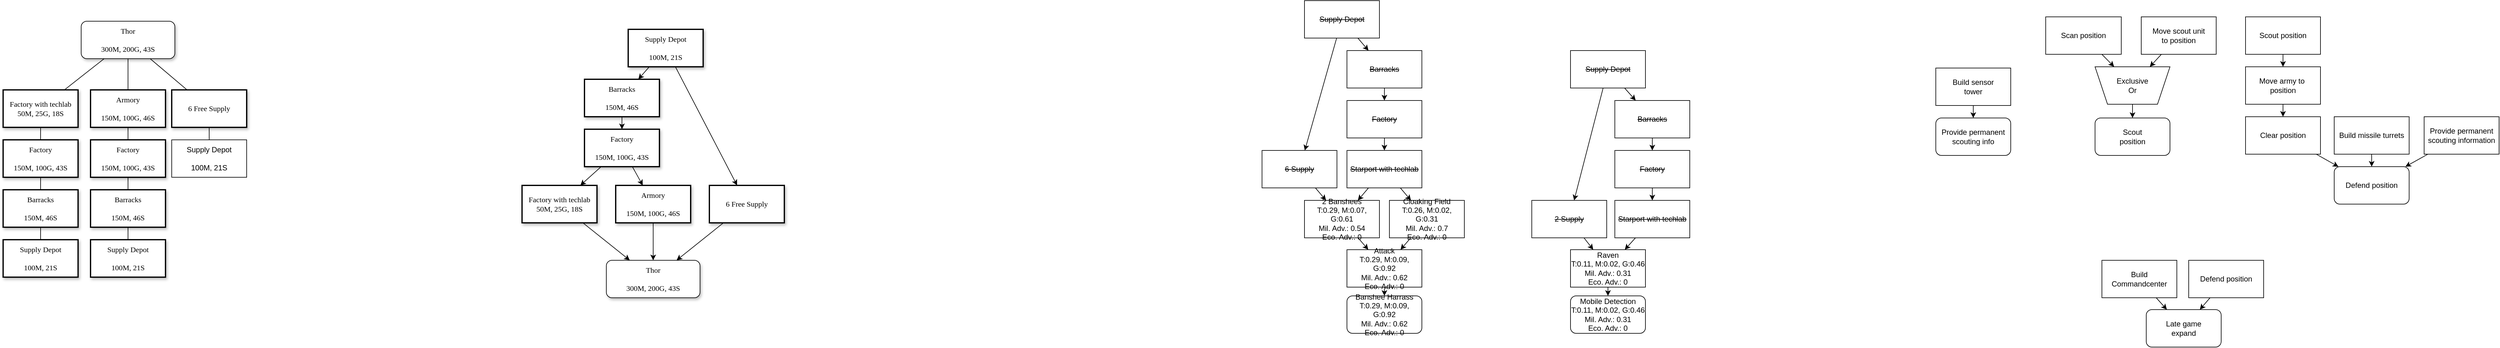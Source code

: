 <mxfile version="23.1.2" type="github">
  <diagram name="Page-1" id="10a91c8b-09ff-31b1-d368-03940ed4cc9e">
    <mxGraphModel dx="1195" dy="645" grid="0" gridSize="10" guides="1" tooltips="1" connect="1" arrows="1" fold="1" page="1" pageScale="1" pageWidth="1100" pageHeight="850" background="none" math="0" shadow="0">
      <root>
        <mxCell id="0" />
        <mxCell id="1" parent="0" />
        <mxCell id="62893188c0fa7362-1" value="&lt;div&gt;Thor&lt;/div&gt;&lt;div&gt;&lt;br&gt;&lt;/div&gt;300M, 200G, 43S" style="whiteSpace=wrap;html=1;rounded=1;shadow=1;labelBackgroundColor=none;strokeWidth=1;fontFamily=Verdana;fontSize=12;align=center;" parent="1" vertex="1">
          <mxGeometry x="435" y="80" width="150" height="60" as="geometry" />
        </mxCell>
        <mxCell id="62893188c0fa7362-10" value="6 Free Supply" style="whiteSpace=wrap;html=1;rounded=0;shadow=1;labelBackgroundColor=none;strokeWidth=2;fontFamily=Verdana;fontSize=12;align=center;" parent="1" vertex="1">
          <mxGeometry x="580" y="190" width="120" height="60" as="geometry" />
        </mxCell>
        <mxCell id="C1ZihOrAmyUhl64uDi1q-1" value="" style="endArrow=none;html=1;rounded=0;" parent="1" source="62893188c0fa7362-10" target="62893188c0fa7362-1" edge="1">
          <mxGeometry width="50" height="50" relative="1" as="geometry">
            <mxPoint x="460" y="220" as="sourcePoint" />
            <mxPoint x="510" y="170" as="targetPoint" />
          </mxGeometry>
        </mxCell>
        <mxCell id="C1ZihOrAmyUhl64uDi1q-5" value="&lt;div&gt;Supply Depot&lt;/div&gt;&lt;div&gt;&lt;br&gt;&lt;/div&gt;100M, 21S" style="whiteSpace=wrap;html=1;rounded=0;shadow=1;labelBackgroundColor=none;strokeWidth=2;fontFamily=Verdana;fontSize=12;align=center;" parent="1" vertex="1">
          <mxGeometry x="310" y="430" width="120" height="60" as="geometry" />
        </mxCell>
        <mxCell id="C1ZihOrAmyUhl64uDi1q-6" value="&lt;div&gt;Barracks&lt;/div&gt;&lt;div&gt;&lt;br&gt;&lt;/div&gt;&lt;div&gt;150M, 46S&lt;br&gt;&lt;/div&gt;" style="whiteSpace=wrap;html=1;rounded=0;shadow=1;labelBackgroundColor=none;strokeWidth=2;fontFamily=Verdana;fontSize=12;align=center;" parent="1" vertex="1">
          <mxGeometry x="310" y="350" width="120" height="60" as="geometry" />
        </mxCell>
        <mxCell id="C1ZihOrAmyUhl64uDi1q-7" value="&lt;div&gt;Factory&lt;/div&gt;&lt;div&gt;&lt;br&gt;&lt;/div&gt;&lt;div&gt;150M, 100G, 43S&lt;br&gt;&lt;/div&gt;" style="whiteSpace=wrap;html=1;rounded=0;shadow=1;labelBackgroundColor=none;strokeWidth=2;fontFamily=Verdana;fontSize=12;align=center;" parent="1" vertex="1">
          <mxGeometry x="310" y="270" width="120" height="60" as="geometry" />
        </mxCell>
        <mxCell id="C1ZihOrAmyUhl64uDi1q-9" value="&lt;div&gt;Factory with techlab&lt;/div&gt;&lt;div&gt;50M, 25G, 18S&lt;br&gt;&lt;/div&gt;" style="whiteSpace=wrap;html=1;rounded=0;shadow=1;labelBackgroundColor=none;strokeWidth=2;fontFamily=Verdana;fontSize=12;align=center;" parent="1" vertex="1">
          <mxGeometry x="310" y="190" width="120" height="60" as="geometry" />
        </mxCell>
        <mxCell id="C1ZihOrAmyUhl64uDi1q-11" value="&lt;div&gt;Armory&lt;/div&gt;&lt;div&gt;&lt;br&gt;&lt;/div&gt;150M, 100G, 46S" style="whiteSpace=wrap;html=1;rounded=0;shadow=1;labelBackgroundColor=none;strokeWidth=2;fontFamily=Verdana;fontSize=12;align=center;" parent="1" vertex="1">
          <mxGeometry x="450" y="190" width="120" height="60" as="geometry" />
        </mxCell>
        <mxCell id="C1ZihOrAmyUhl64uDi1q-16" value="" style="endArrow=none;html=1;rounded=0;exitX=0.5;exitY=0;exitDx=0;exitDy=0;" parent="1" source="C1ZihOrAmyUhl64uDi1q-11" target="62893188c0fa7362-1" edge="1">
          <mxGeometry width="50" height="50" relative="1" as="geometry">
            <mxPoint x="580" y="380" as="sourcePoint" />
            <mxPoint x="630" y="330" as="targetPoint" />
          </mxGeometry>
        </mxCell>
        <mxCell id="C1ZihOrAmyUhl64uDi1q-17" value="" style="endArrow=none;html=1;rounded=0;" parent="1" source="C1ZihOrAmyUhl64uDi1q-9" target="62893188c0fa7362-1" edge="1">
          <mxGeometry width="50" height="50" relative="1" as="geometry">
            <mxPoint x="580" y="380" as="sourcePoint" />
            <mxPoint x="630" y="330" as="targetPoint" />
          </mxGeometry>
        </mxCell>
        <mxCell id="C1ZihOrAmyUhl64uDi1q-19" value="" style="endArrow=none;html=1;rounded=0;" parent="1" source="C1ZihOrAmyUhl64uDi1q-5" target="C1ZihOrAmyUhl64uDi1q-6" edge="1">
          <mxGeometry width="50" height="50" relative="1" as="geometry">
            <mxPoint x="900" y="390" as="sourcePoint" />
            <mxPoint x="950" y="340" as="targetPoint" />
          </mxGeometry>
        </mxCell>
        <mxCell id="C1ZihOrAmyUhl64uDi1q-20" value="" style="endArrow=none;html=1;rounded=0;" parent="1" source="C1ZihOrAmyUhl64uDi1q-6" target="C1ZihOrAmyUhl64uDi1q-7" edge="1">
          <mxGeometry width="50" height="50" relative="1" as="geometry">
            <mxPoint x="900" y="380" as="sourcePoint" />
            <mxPoint x="950" y="330" as="targetPoint" />
          </mxGeometry>
        </mxCell>
        <mxCell id="C1ZihOrAmyUhl64uDi1q-21" value="" style="endArrow=none;html=1;rounded=0;" parent="1" source="C1ZihOrAmyUhl64uDi1q-7" target="C1ZihOrAmyUhl64uDi1q-9" edge="1">
          <mxGeometry width="50" height="50" relative="1" as="geometry">
            <mxPoint x="900" y="380" as="sourcePoint" />
            <mxPoint x="950" y="330" as="targetPoint" />
          </mxGeometry>
        </mxCell>
        <mxCell id="C1ZihOrAmyUhl64uDi1q-23" value="" style="endArrow=none;html=1;rounded=0;" parent="1" source="A7K-rB8qZy46v1iFJOV6-15" target="C1ZihOrAmyUhl64uDi1q-11" edge="1">
          <mxGeometry width="50" height="50" relative="1" as="geometry">
            <mxPoint x="510" y="270" as="sourcePoint" />
            <mxPoint x="770" y="330" as="targetPoint" />
          </mxGeometry>
        </mxCell>
        <mxCell id="C1ZihOrAmyUhl64uDi1q-26" value="&lt;div&gt;Supply Depot&lt;/div&gt;&lt;div&gt;&lt;br&gt;&lt;/div&gt;100M, 21S" style="rounded=0;whiteSpace=wrap;html=1;" parent="1" vertex="1">
          <mxGeometry x="580" y="270" width="120" height="60" as="geometry" />
        </mxCell>
        <mxCell id="C1ZihOrAmyUhl64uDi1q-27" value="" style="endArrow=none;html=1;rounded=0;" parent="1" source="C1ZihOrAmyUhl64uDi1q-26" target="62893188c0fa7362-10" edge="1">
          <mxGeometry width="50" height="50" relative="1" as="geometry">
            <mxPoint x="720" y="380" as="sourcePoint" />
            <mxPoint x="770" y="330" as="targetPoint" />
          </mxGeometry>
        </mxCell>
        <mxCell id="A7K-rB8qZy46v1iFJOV6-13" value="&lt;div&gt;Supply Depot&lt;/div&gt;&lt;div&gt;&lt;br&gt;&lt;/div&gt;100M, 21S" style="whiteSpace=wrap;html=1;rounded=0;shadow=1;labelBackgroundColor=none;strokeWidth=2;fontFamily=Verdana;fontSize=12;align=center;" parent="1" vertex="1">
          <mxGeometry x="450" y="430" width="120" height="60" as="geometry" />
        </mxCell>
        <mxCell id="A7K-rB8qZy46v1iFJOV6-14" value="&lt;div&gt;Barracks&lt;/div&gt;&lt;div&gt;&lt;br&gt;&lt;/div&gt;&lt;div&gt;150M, 46S&lt;br&gt;&lt;/div&gt;" style="whiteSpace=wrap;html=1;rounded=0;shadow=1;labelBackgroundColor=none;strokeWidth=2;fontFamily=Verdana;fontSize=12;align=center;" parent="1" vertex="1">
          <mxGeometry x="450" y="350" width="120" height="60" as="geometry" />
        </mxCell>
        <mxCell id="A7K-rB8qZy46v1iFJOV6-15" value="&lt;div&gt;Factory&lt;/div&gt;&lt;div&gt;&lt;br&gt;&lt;/div&gt;&lt;div&gt;150M, 100G, 43S&lt;br&gt;&lt;/div&gt;" style="whiteSpace=wrap;html=1;rounded=0;shadow=1;labelBackgroundColor=none;strokeWidth=2;fontFamily=Verdana;fontSize=12;align=center;" parent="1" vertex="1">
          <mxGeometry x="450" y="270" width="120" height="60" as="geometry" />
        </mxCell>
        <mxCell id="A7K-rB8qZy46v1iFJOV6-16" value="" style="endArrow=none;html=1;rounded=0;" parent="1" source="A7K-rB8qZy46v1iFJOV6-13" target="A7K-rB8qZy46v1iFJOV6-14" edge="1">
          <mxGeometry width="50" height="50" relative="1" as="geometry">
            <mxPoint x="1040" y="410" as="sourcePoint" />
            <mxPoint x="1090" y="360" as="targetPoint" />
          </mxGeometry>
        </mxCell>
        <mxCell id="A7K-rB8qZy46v1iFJOV6-17" value="" style="endArrow=none;html=1;rounded=0;" parent="1" source="A7K-rB8qZy46v1iFJOV6-14" target="A7K-rB8qZy46v1iFJOV6-15" edge="1">
          <mxGeometry width="50" height="50" relative="1" as="geometry">
            <mxPoint x="1040" y="400" as="sourcePoint" />
            <mxPoint x="1090" y="350" as="targetPoint" />
          </mxGeometry>
        </mxCell>
        <mxCell id="7ZLdroMSZNkx4McfxmLf-22" value="&lt;div&gt;Supply Depot&lt;/div&gt;&lt;div&gt;&lt;br&gt;&lt;/div&gt;100M, 21S" style="whiteSpace=wrap;html=1;rounded=0;shadow=1;labelBackgroundColor=none;strokeWidth=2;fontFamily=Verdana;fontSize=12;align=center;" parent="1" vertex="1">
          <mxGeometry x="1311" y="93" width="120" height="60" as="geometry" />
        </mxCell>
        <mxCell id="7ZLdroMSZNkx4McfxmLf-23" value="&lt;div&gt;Barracks&lt;/div&gt;&lt;div&gt;&lt;br&gt;&lt;/div&gt;&lt;div&gt;150M, 46S&lt;br&gt;&lt;/div&gt;" style="whiteSpace=wrap;html=1;rounded=0;shadow=1;labelBackgroundColor=none;strokeWidth=2;fontFamily=Verdana;fontSize=12;align=center;" parent="1" vertex="1">
          <mxGeometry x="1241" y="173" width="120" height="60" as="geometry" />
        </mxCell>
        <mxCell id="7ZLdroMSZNkx4McfxmLf-24" value="&lt;div&gt;Factory&lt;/div&gt;&lt;div&gt;&lt;br&gt;&lt;/div&gt;&lt;div&gt;150M, 100G, 43S&lt;br&gt;&lt;/div&gt;" style="whiteSpace=wrap;html=1;rounded=0;shadow=1;labelBackgroundColor=none;strokeWidth=2;fontFamily=Verdana;fontSize=12;align=center;" parent="1" vertex="1">
          <mxGeometry x="1241" y="253" width="120" height="60" as="geometry" />
        </mxCell>
        <mxCell id="7ZLdroMSZNkx4McfxmLf-25" value="&lt;div&gt;Factory with techlab&lt;/div&gt;&lt;div&gt;50M, 25G, 18S&lt;br&gt;&lt;/div&gt;" style="whiteSpace=wrap;html=1;rounded=0;shadow=1;labelBackgroundColor=none;strokeWidth=2;fontFamily=Verdana;fontSize=12;align=center;" parent="1" vertex="1">
          <mxGeometry x="1141" y="343" width="120" height="60" as="geometry" />
        </mxCell>
        <mxCell id="7ZLdroMSZNkx4McfxmLf-26" value="&lt;div&gt;Armory&lt;/div&gt;&lt;div&gt;&lt;br&gt;&lt;/div&gt;150M, 100G, 46S" style="whiteSpace=wrap;html=1;rounded=0;shadow=1;labelBackgroundColor=none;strokeWidth=2;fontFamily=Verdana;fontSize=12;align=center;" parent="1" vertex="1">
          <mxGeometry x="1291" y="343" width="120" height="60" as="geometry" />
        </mxCell>
        <mxCell id="7ZLdroMSZNkx4McfxmLf-27" value="6 Free Supply" style="whiteSpace=wrap;html=1;rounded=0;shadow=1;labelBackgroundColor=none;strokeWidth=2;fontFamily=Verdana;fontSize=12;align=center;" parent="1" vertex="1">
          <mxGeometry x="1441" y="343" width="120" height="60" as="geometry" />
        </mxCell>
        <mxCell id="7ZLdroMSZNkx4McfxmLf-28" value="&lt;div&gt;Thor&lt;/div&gt;&lt;div&gt;&lt;br&gt;&lt;/div&gt;300M, 200G, 43S" style="whiteSpace=wrap;html=1;rounded=1;shadow=1;labelBackgroundColor=none;strokeWidth=1;fontFamily=Verdana;fontSize=12;align=center;" parent="1" vertex="1">
          <mxGeometry x="1276" y="463" width="150" height="60" as="geometry" />
        </mxCell>
        <mxCell id="7ZLdroMSZNkx4McfxmLf-38" value="" style="endArrow=classic;html=1;rounded=0;" parent="1" source="7ZLdroMSZNkx4McfxmLf-24" target="7ZLdroMSZNkx4McfxmLf-25" edge="1">
          <mxGeometry width="50" height="50" relative="1" as="geometry">
            <mxPoint x="1186" y="345" as="sourcePoint" />
            <mxPoint x="1236" y="295" as="targetPoint" />
          </mxGeometry>
        </mxCell>
        <mxCell id="7ZLdroMSZNkx4McfxmLf-39" value="" style="endArrow=classic;html=1;rounded=0;" parent="1" source="7ZLdroMSZNkx4McfxmLf-24" target="7ZLdroMSZNkx4McfxmLf-26" edge="1">
          <mxGeometry width="50" height="50" relative="1" as="geometry">
            <mxPoint x="1186" y="345" as="sourcePoint" />
            <mxPoint x="1236" y="295" as="targetPoint" />
          </mxGeometry>
        </mxCell>
        <mxCell id="7ZLdroMSZNkx4McfxmLf-40" value="" style="endArrow=classic;html=1;rounded=0;" parent="1" source="7ZLdroMSZNkx4McfxmLf-27" target="7ZLdroMSZNkx4McfxmLf-28" edge="1">
          <mxGeometry width="50" height="50" relative="1" as="geometry">
            <mxPoint x="1186" y="345" as="sourcePoint" />
            <mxPoint x="1236" y="295" as="targetPoint" />
          </mxGeometry>
        </mxCell>
        <mxCell id="7ZLdroMSZNkx4McfxmLf-41" value="" style="endArrow=classic;html=1;rounded=0;" parent="1" source="7ZLdroMSZNkx4McfxmLf-25" target="7ZLdroMSZNkx4McfxmLf-28" edge="1">
          <mxGeometry width="50" height="50" relative="1" as="geometry">
            <mxPoint x="1186" y="345" as="sourcePoint" />
            <mxPoint x="1236" y="295" as="targetPoint" />
          </mxGeometry>
        </mxCell>
        <mxCell id="7ZLdroMSZNkx4McfxmLf-42" value="" style="endArrow=classic;html=1;rounded=0;" parent="1" source="7ZLdroMSZNkx4McfxmLf-26" target="7ZLdroMSZNkx4McfxmLf-28" edge="1">
          <mxGeometry width="50" height="50" relative="1" as="geometry">
            <mxPoint x="1186" y="345" as="sourcePoint" />
            <mxPoint x="1236" y="295" as="targetPoint" />
          </mxGeometry>
        </mxCell>
        <mxCell id="7ZLdroMSZNkx4McfxmLf-43" value="" style="endArrow=classic;html=1;rounded=0;" parent="1" source="7ZLdroMSZNkx4McfxmLf-22" target="7ZLdroMSZNkx4McfxmLf-23" edge="1">
          <mxGeometry width="50" height="50" relative="1" as="geometry">
            <mxPoint x="1186" y="345" as="sourcePoint" />
            <mxPoint x="1236" y="295" as="targetPoint" />
          </mxGeometry>
        </mxCell>
        <mxCell id="7ZLdroMSZNkx4McfxmLf-44" value="" style="endArrow=classic;html=1;rounded=0;" parent="1" source="7ZLdroMSZNkx4McfxmLf-22" target="7ZLdroMSZNkx4McfxmLf-27" edge="1">
          <mxGeometry width="50" height="50" relative="1" as="geometry">
            <mxPoint x="894" y="333" as="sourcePoint" />
            <mxPoint x="944" y="283" as="targetPoint" />
          </mxGeometry>
        </mxCell>
        <mxCell id="7ZLdroMSZNkx4McfxmLf-45" value="" style="endArrow=classic;html=1;rounded=0;" parent="1" source="7ZLdroMSZNkx4McfxmLf-23" target="7ZLdroMSZNkx4McfxmLf-24" edge="1">
          <mxGeometry width="50" height="50" relative="1" as="geometry">
            <mxPoint x="894" y="333" as="sourcePoint" />
            <mxPoint x="944" y="283" as="targetPoint" />
          </mxGeometry>
        </mxCell>
        <mxCell id="7ZLdroMSZNkx4McfxmLf-46" value="&lt;div&gt;Mobile Detection&lt;div&gt;T:0.11, M:0.02, G:0.46&lt;/div&gt;&lt;div&gt;Mil. Adv.: 0.31&lt;/div&gt;Eco. Adv.: 0&lt;/div&gt;" style="rounded=1;whiteSpace=wrap;html=1;" parent="1" vertex="1">
          <mxGeometry x="2820" y="520" width="120" height="60" as="geometry" />
        </mxCell>
        <mxCell id="7ZLdroMSZNkx4McfxmLf-47" value="&lt;div&gt;Raven&lt;/div&gt;&lt;div&gt;T:0.11, M:0.02, G:0.46&lt;/div&gt;&lt;div&gt;Mil. Adv.: 0.31&lt;/div&gt;&lt;div&gt;Eco. Adv.: 0&lt;br&gt;&lt;/div&gt;" style="rounded=0;whiteSpace=wrap;html=1;" parent="1" vertex="1">
          <mxGeometry x="2820" y="446" width="120" height="60" as="geometry" />
        </mxCell>
        <mxCell id="7ZLdroMSZNkx4McfxmLf-48" value="&lt;strike&gt;2 Supply&lt;/strike&gt;" style="rounded=0;whiteSpace=wrap;html=1;" parent="1" vertex="1">
          <mxGeometry x="2758" y="367" width="120" height="60" as="geometry" />
        </mxCell>
        <mxCell id="7ZLdroMSZNkx4McfxmLf-49" value="&lt;strike&gt;Starport with techlab&lt;/strike&gt;" style="rounded=0;whiteSpace=wrap;html=1;" parent="1" vertex="1">
          <mxGeometry x="2891" y="367" width="120" height="60" as="geometry" />
        </mxCell>
        <mxCell id="7ZLdroMSZNkx4McfxmLf-50" value="&lt;strike&gt;Barracks&lt;/strike&gt;" style="rounded=0;whiteSpace=wrap;html=1;" parent="1" vertex="1">
          <mxGeometry x="2891" y="207" width="120" height="60" as="geometry" />
        </mxCell>
        <mxCell id="7ZLdroMSZNkx4McfxmLf-51" value="&lt;strike&gt;Factory&lt;/strike&gt;" style="rounded=0;whiteSpace=wrap;html=1;" parent="1" vertex="1">
          <mxGeometry x="2891" y="287" width="120" height="60" as="geometry" />
        </mxCell>
        <mxCell id="7ZLdroMSZNkx4McfxmLf-52" value="&lt;strike&gt;Supply Depot&lt;/strike&gt;" style="rounded=0;whiteSpace=wrap;html=1;" parent="1" vertex="1">
          <mxGeometry x="2820" y="127" width="120" height="60" as="geometry" />
        </mxCell>
        <mxCell id="7ZLdroMSZNkx4McfxmLf-53" value="" style="endArrow=classic;html=1;rounded=0;" parent="1" source="7ZLdroMSZNkx4McfxmLf-47" target="7ZLdroMSZNkx4McfxmLf-46" edge="1">
          <mxGeometry width="50" height="50" relative="1" as="geometry">
            <mxPoint x="2786" y="334" as="sourcePoint" />
            <mxPoint x="2836" y="284" as="targetPoint" />
          </mxGeometry>
        </mxCell>
        <mxCell id="7ZLdroMSZNkx4McfxmLf-54" value="" style="endArrow=classic;html=1;rounded=0;" parent="1" source="7ZLdroMSZNkx4McfxmLf-49" target="7ZLdroMSZNkx4McfxmLf-47" edge="1">
          <mxGeometry width="50" height="50" relative="1" as="geometry">
            <mxPoint x="2786" y="334" as="sourcePoint" />
            <mxPoint x="2836" y="284" as="targetPoint" />
          </mxGeometry>
        </mxCell>
        <mxCell id="7ZLdroMSZNkx4McfxmLf-55" value="" style="endArrow=classic;html=1;rounded=0;" parent="1" source="7ZLdroMSZNkx4McfxmLf-48" target="7ZLdroMSZNkx4McfxmLf-47" edge="1">
          <mxGeometry width="50" height="50" relative="1" as="geometry">
            <mxPoint x="2786" y="334" as="sourcePoint" />
            <mxPoint x="2836" y="284" as="targetPoint" />
          </mxGeometry>
        </mxCell>
        <mxCell id="7ZLdroMSZNkx4McfxmLf-56" value="" style="endArrow=classic;html=1;rounded=0;" parent="1" source="7ZLdroMSZNkx4McfxmLf-51" target="7ZLdroMSZNkx4McfxmLf-49" edge="1">
          <mxGeometry width="50" height="50" relative="1" as="geometry">
            <mxPoint x="2786" y="334" as="sourcePoint" />
            <mxPoint x="2836" y="284" as="targetPoint" />
          </mxGeometry>
        </mxCell>
        <mxCell id="7ZLdroMSZNkx4McfxmLf-57" value="" style="endArrow=classic;html=1;rounded=0;" parent="1" source="7ZLdroMSZNkx4McfxmLf-50" target="7ZLdroMSZNkx4McfxmLf-51" edge="1">
          <mxGeometry width="50" height="50" relative="1" as="geometry">
            <mxPoint x="2786" y="334" as="sourcePoint" />
            <mxPoint x="2836" y="284" as="targetPoint" />
          </mxGeometry>
        </mxCell>
        <mxCell id="7ZLdroMSZNkx4McfxmLf-58" value="" style="endArrow=classic;html=1;rounded=0;" parent="1" source="7ZLdroMSZNkx4McfxmLf-52" target="7ZLdroMSZNkx4McfxmLf-48" edge="1">
          <mxGeometry width="50" height="50" relative="1" as="geometry">
            <mxPoint x="2786" y="334" as="sourcePoint" />
            <mxPoint x="2836" y="284" as="targetPoint" />
          </mxGeometry>
        </mxCell>
        <mxCell id="7ZLdroMSZNkx4McfxmLf-59" value="" style="endArrow=classic;html=1;rounded=0;" parent="1" source="7ZLdroMSZNkx4McfxmLf-52" target="7ZLdroMSZNkx4McfxmLf-50" edge="1">
          <mxGeometry width="50" height="50" relative="1" as="geometry">
            <mxPoint x="2786" y="334" as="sourcePoint" />
            <mxPoint x="2836" y="284" as="targetPoint" />
          </mxGeometry>
        </mxCell>
        <mxCell id="7ZLdroMSZNkx4McfxmLf-60" value="&lt;div&gt;Banshee Harrass&lt;/div&gt;&lt;div&gt;T:0.29, M:0.09, G:0.92&lt;br&gt;&lt;/div&gt;&lt;div&gt;Mil. Adv.: 0.62&lt;/div&gt;Eco. Adv.: 0" style="rounded=1;whiteSpace=wrap;html=1;" parent="1" vertex="1">
          <mxGeometry x="2462" y="520" width="120" height="60" as="geometry" />
        </mxCell>
        <mxCell id="7ZLdroMSZNkx4McfxmLf-61" value="&lt;div&gt;Attack&lt;div&gt;T:0.29, M:0.09, G:0.92&lt;br&gt;&lt;/div&gt;&lt;div&gt;Mil. Adv.: 0.62&lt;/div&gt;Eco. Adv.: 0&lt;/div&gt;" style="rounded=0;whiteSpace=wrap;html=1;" parent="1" vertex="1">
          <mxGeometry x="2462" y="446" width="120" height="60" as="geometry" />
        </mxCell>
        <mxCell id="7ZLdroMSZNkx4McfxmLf-62" value="&lt;div&gt;2 Banshees&lt;/div&gt;&lt;div&gt;T:0.29, M:0.07, G:0.61&lt;br&gt;&lt;/div&gt;&lt;div&gt;Mil. Adv.: 0.54&lt;/div&gt;&lt;div&gt;Eco. Adv.: 0&lt;br&gt;&lt;/div&gt;" style="rounded=0;whiteSpace=wrap;html=1;" parent="1" vertex="1">
          <mxGeometry x="2394" y="367" width="120" height="60" as="geometry" />
        </mxCell>
        <mxCell id="7ZLdroMSZNkx4McfxmLf-63" value="&lt;div&gt;Cloaking Field&lt;div&gt;T:0.26, M:0.02, G:0.31&lt;br&gt;&lt;/div&gt;&lt;div&gt;Mil. Adv.: 0.7&lt;/div&gt;Eco. Adv.: 0&lt;/div&gt;" style="rounded=0;whiteSpace=wrap;html=1;" parent="1" vertex="1">
          <mxGeometry x="2530" y="367" width="120" height="60" as="geometry" />
        </mxCell>
        <mxCell id="7ZLdroMSZNkx4McfxmLf-64" value="&lt;strike&gt;6 Supply&lt;/strike&gt;" style="rounded=0;whiteSpace=wrap;html=1;" parent="1" vertex="1">
          <mxGeometry x="2326" y="287" width="120" height="60" as="geometry" />
        </mxCell>
        <mxCell id="7ZLdroMSZNkx4McfxmLf-65" value="&lt;strike&gt;Starport with techlab&lt;/strike&gt;" style="rounded=0;whiteSpace=wrap;html=1;" parent="1" vertex="1">
          <mxGeometry x="2462" y="287" width="120" height="60" as="geometry" />
        </mxCell>
        <mxCell id="7ZLdroMSZNkx4McfxmLf-66" value="&lt;strike&gt;Barracks&lt;/strike&gt;" style="rounded=0;whiteSpace=wrap;html=1;" parent="1" vertex="1">
          <mxGeometry x="2462" y="127" width="120" height="60" as="geometry" />
        </mxCell>
        <mxCell id="7ZLdroMSZNkx4McfxmLf-67" value="&lt;strike&gt;Factory&lt;/strike&gt;" style="rounded=0;whiteSpace=wrap;html=1;" parent="1" vertex="1">
          <mxGeometry x="2462" y="207" width="120" height="60" as="geometry" />
        </mxCell>
        <mxCell id="7ZLdroMSZNkx4McfxmLf-68" value="&lt;strike&gt;Supply Depot&lt;/strike&gt;" style="rounded=0;whiteSpace=wrap;html=1;" parent="1" vertex="1">
          <mxGeometry x="2394" y="47" width="120" height="60" as="geometry" />
        </mxCell>
        <mxCell id="7ZLdroMSZNkx4McfxmLf-69" value="" style="endArrow=classic;html=1;rounded=0;" parent="1" source="7ZLdroMSZNkx4McfxmLf-67" target="7ZLdroMSZNkx4McfxmLf-65" edge="1">
          <mxGeometry width="50" height="50" relative="1" as="geometry">
            <mxPoint x="2360" y="281" as="sourcePoint" />
            <mxPoint x="2410" y="231" as="targetPoint" />
          </mxGeometry>
        </mxCell>
        <mxCell id="7ZLdroMSZNkx4McfxmLf-70" value="" style="endArrow=classic;html=1;rounded=0;" parent="1" source="7ZLdroMSZNkx4McfxmLf-66" target="7ZLdroMSZNkx4McfxmLf-67" edge="1">
          <mxGeometry width="50" height="50" relative="1" as="geometry">
            <mxPoint x="2360" y="281" as="sourcePoint" />
            <mxPoint x="2410" y="231" as="targetPoint" />
          </mxGeometry>
        </mxCell>
        <mxCell id="7ZLdroMSZNkx4McfxmLf-71" value="" style="endArrow=classic;html=1;rounded=0;" parent="1" source="7ZLdroMSZNkx4McfxmLf-68" target="7ZLdroMSZNkx4McfxmLf-64" edge="1">
          <mxGeometry width="50" height="50" relative="1" as="geometry">
            <mxPoint x="2360" y="281" as="sourcePoint" />
            <mxPoint x="2410" y="231" as="targetPoint" />
          </mxGeometry>
        </mxCell>
        <mxCell id="7ZLdroMSZNkx4McfxmLf-72" value="" style="endArrow=classic;html=1;rounded=0;" parent="1" source="7ZLdroMSZNkx4McfxmLf-68" target="7ZLdroMSZNkx4McfxmLf-66" edge="1">
          <mxGeometry width="50" height="50" relative="1" as="geometry">
            <mxPoint x="2360" y="281" as="sourcePoint" />
            <mxPoint x="2410" y="231" as="targetPoint" />
          </mxGeometry>
        </mxCell>
        <mxCell id="7ZLdroMSZNkx4McfxmLf-73" value="" style="endArrow=classic;html=1;rounded=0;" parent="1" source="7ZLdroMSZNkx4McfxmLf-65" target="7ZLdroMSZNkx4McfxmLf-63" edge="1">
          <mxGeometry width="50" height="50" relative="1" as="geometry">
            <mxPoint x="2210" y="348" as="sourcePoint" />
            <mxPoint x="2260" y="298" as="targetPoint" />
          </mxGeometry>
        </mxCell>
        <mxCell id="7ZLdroMSZNkx4McfxmLf-74" value="" style="endArrow=classic;html=1;rounded=0;" parent="1" source="7ZLdroMSZNkx4McfxmLf-64" target="7ZLdroMSZNkx4McfxmLf-62" edge="1">
          <mxGeometry width="50" height="50" relative="1" as="geometry">
            <mxPoint x="2210" y="348" as="sourcePoint" />
            <mxPoint x="2260" y="298" as="targetPoint" />
          </mxGeometry>
        </mxCell>
        <mxCell id="7ZLdroMSZNkx4McfxmLf-75" value="" style="endArrow=classic;html=1;rounded=0;" parent="1" source="7ZLdroMSZNkx4McfxmLf-65" target="7ZLdroMSZNkx4McfxmLf-62" edge="1">
          <mxGeometry width="50" height="50" relative="1" as="geometry">
            <mxPoint x="2210" y="348" as="sourcePoint" />
            <mxPoint x="2260" y="298" as="targetPoint" />
          </mxGeometry>
        </mxCell>
        <mxCell id="7ZLdroMSZNkx4McfxmLf-76" value="" style="endArrow=classic;html=1;rounded=0;" parent="1" source="7ZLdroMSZNkx4McfxmLf-61" target="7ZLdroMSZNkx4McfxmLf-60" edge="1">
          <mxGeometry width="50" height="50" relative="1" as="geometry">
            <mxPoint x="2215" y="355" as="sourcePoint" />
            <mxPoint x="2265" y="305" as="targetPoint" />
          </mxGeometry>
        </mxCell>
        <mxCell id="7ZLdroMSZNkx4McfxmLf-77" value="" style="endArrow=classic;html=1;rounded=0;" parent="1" source="7ZLdroMSZNkx4McfxmLf-63" target="7ZLdroMSZNkx4McfxmLf-61" edge="1">
          <mxGeometry width="50" height="50" relative="1" as="geometry">
            <mxPoint x="2564.583" y="434" as="sourcePoint" />
            <mxPoint x="2265" y="305" as="targetPoint" />
          </mxGeometry>
        </mxCell>
        <mxCell id="7ZLdroMSZNkx4McfxmLf-78" value="" style="endArrow=classic;html=1;rounded=0;" parent="1" source="7ZLdroMSZNkx4McfxmLf-62" target="7ZLdroMSZNkx4McfxmLf-61" edge="1">
          <mxGeometry width="50" height="50" relative="1" as="geometry">
            <mxPoint x="2485.25" y="434" as="sourcePoint" />
            <mxPoint x="2265" y="305" as="targetPoint" />
          </mxGeometry>
        </mxCell>
        <mxCell id="wxDiK8NXT3SNDazrodht-1" value="&lt;div&gt;Late game&lt;/div&gt;&lt;div&gt;expand&lt;br&gt;&lt;/div&gt;" style="rounded=1;whiteSpace=wrap;html=1;" vertex="1" parent="1">
          <mxGeometry x="3742" y="542" width="120" height="60" as="geometry" />
        </mxCell>
        <mxCell id="wxDiK8NXT3SNDazrodht-2" value="Defend position" style="rounded=1;whiteSpace=wrap;html=1;" vertex="1" parent="1">
          <mxGeometry x="4043" y="313" width="120" height="60" as="geometry" />
        </mxCell>
        <mxCell id="wxDiK8NXT3SNDazrodht-3" value="Scan position" style="rounded=0;whiteSpace=wrap;html=1;" vertex="1" parent="1">
          <mxGeometry x="3581" y="73" width="121" height="60" as="geometry" />
        </mxCell>
        <mxCell id="wxDiK8NXT3SNDazrodht-4" value="&lt;div&gt;Move army to&amp;nbsp;&lt;/div&gt;&lt;div&gt;position&lt;/div&gt;" style="rounded=0;whiteSpace=wrap;html=1;" vertex="1" parent="1">
          <mxGeometry x="3901" y="153" width="120" height="60" as="geometry" />
        </mxCell>
        <mxCell id="wxDiK8NXT3SNDazrodht-5" value="Clear position" style="rounded=0;whiteSpace=wrap;html=1;" vertex="1" parent="1">
          <mxGeometry x="3901" y="233" width="120" height="60" as="geometry" />
        </mxCell>
        <mxCell id="wxDiK8NXT3SNDazrodht-7" value="&lt;div&gt;Move scout unit&lt;/div&gt;&lt;div&gt;to position&lt;br&gt;&lt;/div&gt;" style="rounded=0;whiteSpace=wrap;html=1;" vertex="1" parent="1">
          <mxGeometry x="3734" y="73" width="120" height="60" as="geometry" />
        </mxCell>
        <mxCell id="wxDiK8NXT3SNDazrodht-8" value="&lt;div&gt;Scout&lt;/div&gt;&lt;div&gt;position&lt;br&gt;&lt;/div&gt;" style="rounded=1;whiteSpace=wrap;html=1;" vertex="1" parent="1">
          <mxGeometry x="3660" y="235" width="120" height="60" as="geometry" />
        </mxCell>
        <mxCell id="wxDiK8NXT3SNDazrodht-12" value="&lt;div&gt;Exclusive&lt;/div&gt;&lt;div&gt;Or&lt;br&gt;&lt;/div&gt;" style="shape=trapezoid;perimeter=trapezoidPerimeter;whiteSpace=wrap;html=1;fixedSize=1;direction=west;" vertex="1" parent="1">
          <mxGeometry x="3660" y="153" width="120" height="60" as="geometry" />
        </mxCell>
        <mxCell id="wxDiK8NXT3SNDazrodht-13" value="" style="endArrow=classic;html=1;rounded=0;" edge="1" parent="1" source="wxDiK8NXT3SNDazrodht-3" target="wxDiK8NXT3SNDazrodht-12">
          <mxGeometry width="50" height="50" relative="1" as="geometry">
            <mxPoint x="3671.361" y="133.5" as="sourcePoint" />
            <mxPoint x="4242" y="290.5" as="targetPoint" />
          </mxGeometry>
        </mxCell>
        <mxCell id="wxDiK8NXT3SNDazrodht-14" value="" style="endArrow=classic;html=1;rounded=0;" edge="1" parent="1" source="wxDiK8NXT3SNDazrodht-7" target="wxDiK8NXT3SNDazrodht-12">
          <mxGeometry width="50" height="50" relative="1" as="geometry">
            <mxPoint x="4192" y="340.5" as="sourcePoint" />
            <mxPoint x="4242" y="290.5" as="targetPoint" />
          </mxGeometry>
        </mxCell>
        <mxCell id="wxDiK8NXT3SNDazrodht-15" value="" style="endArrow=classic;html=1;rounded=0;" edge="1" parent="1" source="wxDiK8NXT3SNDazrodht-12" target="wxDiK8NXT3SNDazrodht-8">
          <mxGeometry width="50" height="50" relative="1" as="geometry">
            <mxPoint x="4192" y="340.5" as="sourcePoint" />
            <mxPoint x="4242" y="290.5" as="targetPoint" />
          </mxGeometry>
        </mxCell>
        <mxCell id="wxDiK8NXT3SNDazrodht-16" value="" style="endArrow=classic;html=1;rounded=0;" edge="1" parent="1" source="wxDiK8NXT3SNDazrodht-21" target="wxDiK8NXT3SNDazrodht-4">
          <mxGeometry width="50" height="50" relative="1" as="geometry">
            <mxPoint x="3812" y="324" as="sourcePoint" />
            <mxPoint x="3862" y="274" as="targetPoint" />
          </mxGeometry>
        </mxCell>
        <mxCell id="wxDiK8NXT3SNDazrodht-18" value="" style="endArrow=classic;html=1;rounded=0;" edge="1" parent="1" source="wxDiK8NXT3SNDazrodht-4" target="wxDiK8NXT3SNDazrodht-5">
          <mxGeometry width="50" height="50" relative="1" as="geometry">
            <mxPoint x="3812" y="324" as="sourcePoint" />
            <mxPoint x="3862" y="274" as="targetPoint" />
          </mxGeometry>
        </mxCell>
        <mxCell id="wxDiK8NXT3SNDazrodht-19" value="" style="endArrow=classic;html=1;rounded=0;" edge="1" parent="1" source="wxDiK8NXT3SNDazrodht-5" target="wxDiK8NXT3SNDazrodht-2">
          <mxGeometry width="50" height="50" relative="1" as="geometry">
            <mxPoint x="3812" y="324" as="sourcePoint" />
            <mxPoint x="3961" y="313" as="targetPoint" />
          </mxGeometry>
        </mxCell>
        <mxCell id="wxDiK8NXT3SNDazrodht-21" value="Scout position" style="rounded=0;whiteSpace=wrap;html=1;" vertex="1" parent="1">
          <mxGeometry x="3901" y="73" width="120" height="60" as="geometry" />
        </mxCell>
        <mxCell id="wxDiK8NXT3SNDazrodht-27" value="&lt;div&gt;Provide permanent&lt;/div&gt;&lt;div&gt;scouting info&lt;/div&gt;" style="rounded=1;whiteSpace=wrap;html=1;" vertex="1" parent="1">
          <mxGeometry x="3405" y="235" width="120" height="60" as="geometry" />
        </mxCell>
        <mxCell id="wxDiK8NXT3SNDazrodht-28" value="&lt;div&gt;Build sensor&lt;/div&gt;&lt;div&gt;tower&lt;br&gt;&lt;/div&gt;" style="rounded=0;whiteSpace=wrap;html=1;" vertex="1" parent="1">
          <mxGeometry x="3405" y="155" width="120" height="60" as="geometry" />
        </mxCell>
        <mxCell id="wxDiK8NXT3SNDazrodht-29" value="" style="endArrow=classic;html=1;rounded=0;" edge="1" parent="1" source="wxDiK8NXT3SNDazrodht-28" target="wxDiK8NXT3SNDazrodht-27">
          <mxGeometry width="50" height="50" relative="1" as="geometry">
            <mxPoint x="3787" y="349" as="sourcePoint" />
            <mxPoint x="3837" y="299" as="targetPoint" />
          </mxGeometry>
        </mxCell>
        <mxCell id="wxDiK8NXT3SNDazrodht-30" value="Build missile turrets" style="rounded=0;whiteSpace=wrap;html=1;" vertex="1" parent="1">
          <mxGeometry x="4043" y="233" width="120" height="60" as="geometry" />
        </mxCell>
        <mxCell id="wxDiK8NXT3SNDazrodht-31" value="" style="endArrow=classic;html=1;rounded=0;" edge="1" parent="1" source="wxDiK8NXT3SNDazrodht-30" target="wxDiK8NXT3SNDazrodht-2">
          <mxGeometry width="50" height="50" relative="1" as="geometry">
            <mxPoint x="3644" y="367" as="sourcePoint" />
            <mxPoint x="3694" y="317" as="targetPoint" />
          </mxGeometry>
        </mxCell>
        <mxCell id="wxDiK8NXT3SNDazrodht-32" value="&lt;div&gt;Provide permanent&lt;/div&gt;&lt;div&gt;scouting information&lt;br&gt;&lt;/div&gt;" style="rounded=0;whiteSpace=wrap;html=1;" vertex="1" parent="1">
          <mxGeometry x="4187" y="233" width="120" height="60" as="geometry" />
        </mxCell>
        <mxCell id="wxDiK8NXT3SNDazrodht-33" value="" style="endArrow=classic;html=1;rounded=0;" edge="1" parent="1" source="wxDiK8NXT3SNDazrodht-32" target="wxDiK8NXT3SNDazrodht-2">
          <mxGeometry width="50" height="50" relative="1" as="geometry">
            <mxPoint x="4130" y="367" as="sourcePoint" />
            <mxPoint x="4180" y="317" as="targetPoint" />
          </mxGeometry>
        </mxCell>
        <mxCell id="wxDiK8NXT3SNDazrodht-35" value="Build Commandcenter" style="rounded=0;whiteSpace=wrap;html=1;" vertex="1" parent="1">
          <mxGeometry x="3671" y="463" width="120" height="60" as="geometry" />
        </mxCell>
        <mxCell id="wxDiK8NXT3SNDazrodht-36" value="Defend position" style="rounded=0;whiteSpace=wrap;html=1;" vertex="1" parent="1">
          <mxGeometry x="3810" y="463" width="120" height="60" as="geometry" />
        </mxCell>
        <mxCell id="wxDiK8NXT3SNDazrodht-37" value="" style="endArrow=classic;html=1;rounded=0;" edge="1" parent="1" source="wxDiK8NXT3SNDazrodht-36" target="wxDiK8NXT3SNDazrodht-1">
          <mxGeometry width="50" height="50" relative="1" as="geometry">
            <mxPoint x="3823" y="420" as="sourcePoint" />
            <mxPoint x="3873" y="370" as="targetPoint" />
          </mxGeometry>
        </mxCell>
        <mxCell id="wxDiK8NXT3SNDazrodht-38" value="" style="endArrow=classic;html=1;rounded=0;" edge="1" parent="1" source="wxDiK8NXT3SNDazrodht-35" target="wxDiK8NXT3SNDazrodht-1">
          <mxGeometry width="50" height="50" relative="1" as="geometry">
            <mxPoint x="3823" y="420" as="sourcePoint" />
            <mxPoint x="3873" y="370" as="targetPoint" />
          </mxGeometry>
        </mxCell>
      </root>
    </mxGraphModel>
  </diagram>
</mxfile>
